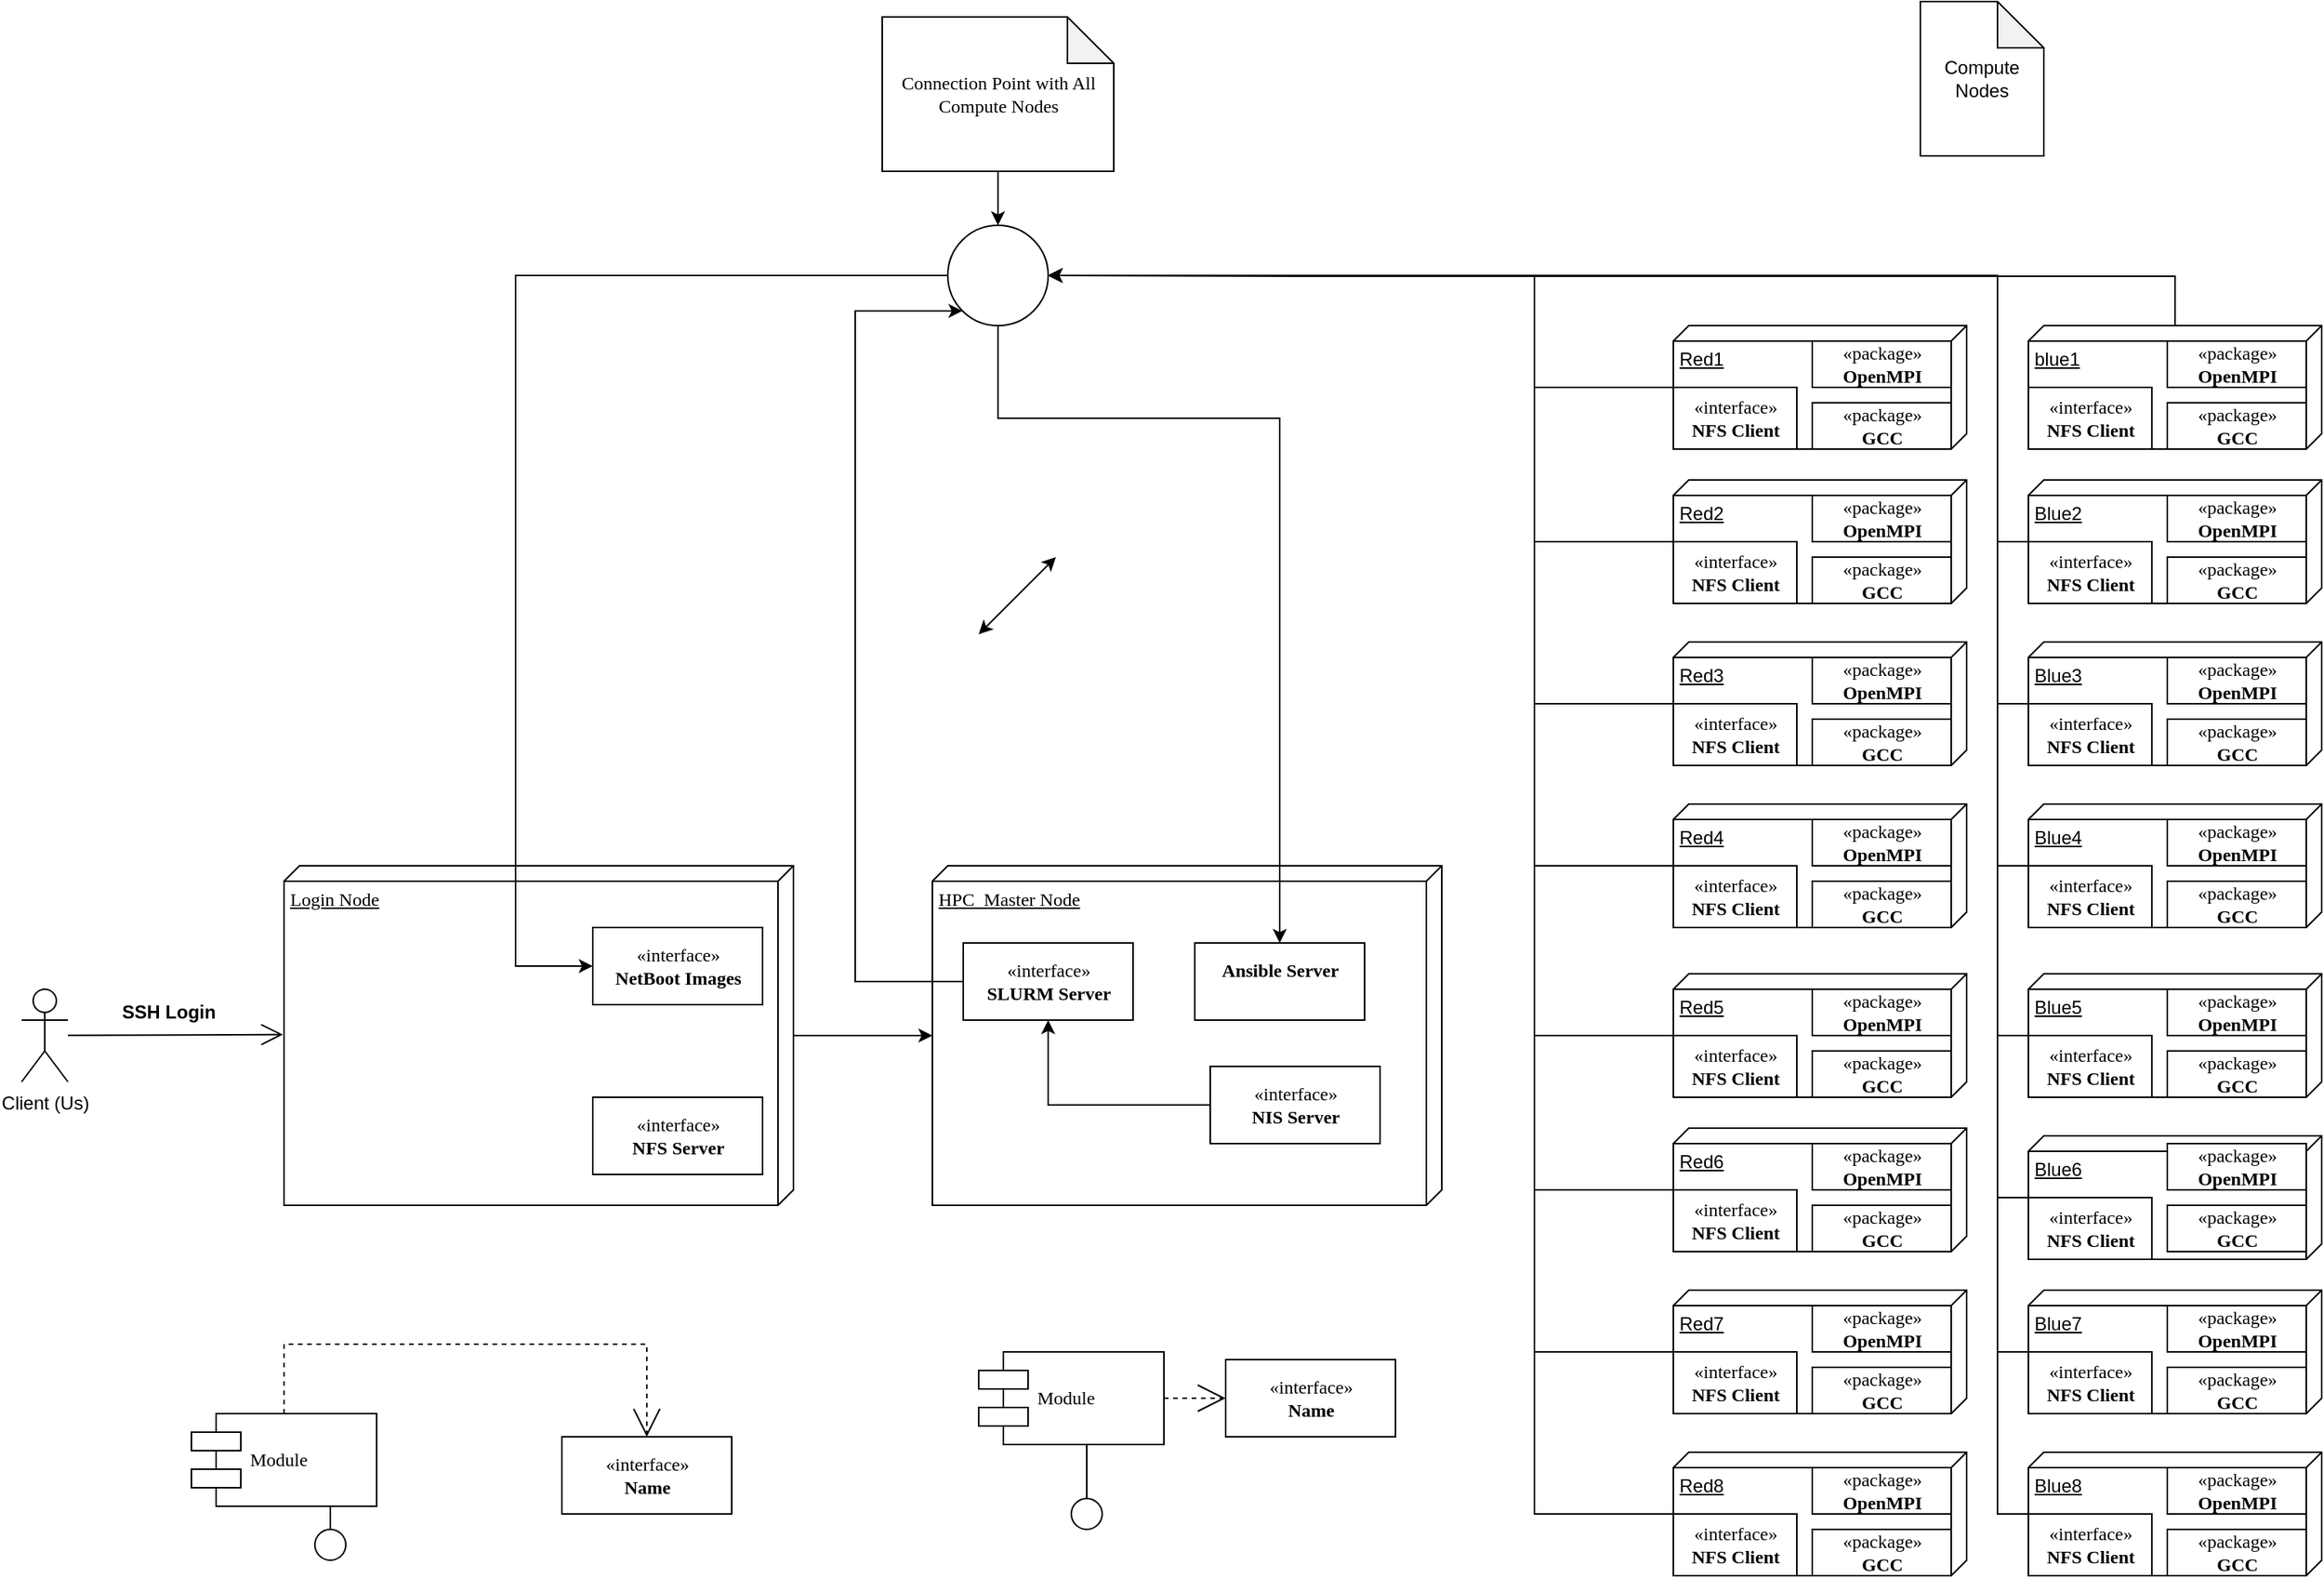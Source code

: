 <mxfile version="26.1.1">
  <diagram name="Page-1" id="5f0bae14-7c28-e335-631c-24af17079c00">
    <mxGraphModel dx="2563" dy="2012" grid="1" gridSize="10" guides="1" tooltips="1" connect="1" arrows="1" fold="1" page="1" pageScale="1" pageWidth="1100" pageHeight="850" background="none" math="0" shadow="0">
      <root>
        <mxCell id="0" />
        <mxCell id="1" parent="0" />
        <mxCell id="e2PQEoeL9oT5j41XfhCf-130" style="edgeStyle=orthogonalEdgeStyle;rounded=0;orthogonalLoop=1;jettySize=auto;html=1;fontFamily=Verdana;fontSize=12;fontColor=default;labelBackgroundColor=none;" edge="1" parent="1" source="39150e848f15840c-1" target="39150e848f15840c-2">
          <mxGeometry relative="1" as="geometry" />
        </mxCell>
        <mxCell id="39150e848f15840c-1" value="Login Node" style="verticalAlign=top;align=left;spacingTop=8;spacingLeft=2;spacingRight=12;shape=cube;size=10;direction=south;fontStyle=4;html=1;rounded=0;shadow=0;comic=0;labelBackgroundColor=none;strokeWidth=1;fontFamily=Verdana;fontSize=12" parent="1" vertex="1">
          <mxGeometry x="410" y="360" width="330" height="220" as="geometry" />
        </mxCell>
        <mxCell id="39150e848f15840c-2" value="HPC_Master Node" style="verticalAlign=top;align=left;spacingTop=8;spacingLeft=2;spacingRight=12;shape=cube;size=10;direction=south;fontStyle=4;html=1;rounded=0;shadow=0;comic=0;labelBackgroundColor=none;strokeWidth=1;fontFamily=Verdana;fontSize=12" parent="1" vertex="1">
          <mxGeometry x="830" y="360" width="330" height="220" as="geometry" />
        </mxCell>
        <mxCell id="39150e848f15840c-4" value="&amp;laquo;interface&amp;raquo;&lt;br&gt;&lt;b&gt;Name&lt;/b&gt;" style="html=1;rounded=0;shadow=0;comic=0;labelBackgroundColor=none;strokeWidth=1;fontFamily=Verdana;fontSize=12;align=center;" parent="1" vertex="1">
          <mxGeometry x="590" y="730" width="110" height="50" as="geometry" />
        </mxCell>
        <mxCell id="39150e848f15840c-5" value="Module" style="shape=component;align=left;spacingLeft=36;rounded=0;shadow=0;comic=0;labelBackgroundColor=none;strokeWidth=1;fontFamily=Verdana;fontSize=12;html=1;" parent="1" vertex="1">
          <mxGeometry x="350" y="715" width="120" height="60" as="geometry" />
        </mxCell>
        <mxCell id="39150e848f15840c-6" value="" style="ellipse;whiteSpace=wrap;html=1;rounded=0;shadow=0;comic=0;labelBackgroundColor=none;strokeWidth=1;fontFamily=Verdana;fontSize=12;align=center;" parent="1" vertex="1">
          <mxGeometry x="430" y="790" width="20" height="20" as="geometry" />
        </mxCell>
        <mxCell id="39150e848f15840c-7" value="Module" style="shape=component;align=left;spacingLeft=36;rounded=0;shadow=0;comic=0;labelBackgroundColor=none;strokeWidth=1;fontFamily=Verdana;fontSize=12;html=1;" parent="1" vertex="1">
          <mxGeometry x="860" y="675" width="120" height="60" as="geometry" />
        </mxCell>
        <mxCell id="39150e848f15840c-8" value="&amp;laquo;interface&amp;raquo;&lt;br&gt;&lt;b&gt;Name&lt;/b&gt;" style="html=1;rounded=0;shadow=0;comic=0;labelBackgroundColor=none;strokeWidth=1;fontFamily=Verdana;fontSize=12;align=center;" parent="1" vertex="1">
          <mxGeometry x="1020" y="680" width="110" height="50" as="geometry" />
        </mxCell>
        <mxCell id="39150e848f15840c-9" value="" style="ellipse;whiteSpace=wrap;html=1;rounded=0;shadow=0;comic=0;labelBackgroundColor=none;strokeWidth=1;fontFamily=Verdana;fontSize=12;align=center;" parent="1" vertex="1">
          <mxGeometry x="920" y="770" width="20" height="20" as="geometry" />
        </mxCell>
        <mxCell id="39150e848f15840c-13" style="edgeStyle=elbowEdgeStyle;rounded=0;html=1;labelBackgroundColor=none;startArrow=none;startFill=0;startSize=8;endArrow=none;endFill=0;endSize=16;fontFamily=Verdana;fontSize=12;" parent="1" source="39150e848f15840c-9" target="39150e848f15840c-7" edge="1">
          <mxGeometry relative="1" as="geometry" />
        </mxCell>
        <mxCell id="39150e848f15840c-14" style="edgeStyle=elbowEdgeStyle;rounded=0;html=1;labelBackgroundColor=none;startArrow=none;startFill=0;startSize=8;endArrow=none;endFill=0;endSize=16;fontFamily=Verdana;fontSize=12;" parent="1" source="39150e848f15840c-6" target="39150e848f15840c-5" edge="1">
          <mxGeometry relative="1" as="geometry" />
        </mxCell>
        <mxCell id="39150e848f15840c-15" style="edgeStyle=orthogonalEdgeStyle;rounded=0;html=1;labelBackgroundColor=none;startArrow=none;startFill=0;startSize=8;endArrow=open;endFill=0;endSize=16;fontFamily=Verdana;fontSize=12;dashed=1;" parent="1" source="39150e848f15840c-5" target="39150e848f15840c-4" edge="1">
          <mxGeometry relative="1" as="geometry">
            <Array as="points">
              <mxPoint x="410" y="670" />
              <mxPoint x="645" y="670" />
            </Array>
          </mxGeometry>
        </mxCell>
        <mxCell id="39150e848f15840c-16" style="edgeStyle=orthogonalEdgeStyle;rounded=0;html=1;dashed=1;labelBackgroundColor=none;startArrow=none;startFill=0;startSize=8;endArrow=open;endFill=0;endSize=16;fontFamily=Verdana;fontSize=12;" parent="1" source="39150e848f15840c-7" target="39150e848f15840c-8" edge="1">
          <mxGeometry relative="1" as="geometry" />
        </mxCell>
        <mxCell id="e2PQEoeL9oT5j41XfhCf-1" value="Client (Us)" style="shape=umlActor;verticalLabelPosition=bottom;verticalAlign=top;html=1;outlineConnect=0;" vertex="1" parent="1">
          <mxGeometry x="240" y="440" width="30" height="60" as="geometry" />
        </mxCell>
        <mxCell id="e2PQEoeL9oT5j41XfhCf-4" value="" style="endArrow=open;endFill=1;endSize=12;html=1;rounded=0;entryX=0.497;entryY=1.002;entryDx=0;entryDy=0;entryPerimeter=0;" edge="1" parent="1" source="e2PQEoeL9oT5j41XfhCf-1" target="39150e848f15840c-1">
          <mxGeometry width="160" relative="1" as="geometry">
            <mxPoint x="250" y="460" as="sourcePoint" />
            <mxPoint x="410" y="460" as="targetPoint" />
          </mxGeometry>
        </mxCell>
        <mxCell id="e2PQEoeL9oT5j41XfhCf-7" value="«interface»&lt;br&gt;&lt;b&gt;NFS Server&lt;/b&gt;" style="html=1;rounded=0;shadow=0;comic=0;labelBackgroundColor=none;strokeWidth=1;fontFamily=Verdana;fontSize=12;align=center;" vertex="1" parent="1">
          <mxGeometry x="610" y="510" width="110" height="50" as="geometry" />
        </mxCell>
        <mxCell id="e2PQEoeL9oT5j41XfhCf-9" value="&lt;b&gt;Ansible Server&lt;/b&gt;&lt;div&gt;&lt;br&gt;&lt;/div&gt;" style="html=1;rounded=0;shadow=0;comic=0;labelBackgroundColor=none;strokeWidth=1;fontFamily=Verdana;fontSize=12;align=center;" vertex="1" parent="1">
          <mxGeometry x="1000" y="410" width="110" height="50" as="geometry" />
        </mxCell>
        <mxCell id="e2PQEoeL9oT5j41XfhCf-132" style="edgeStyle=orthogonalEdgeStyle;rounded=0;orthogonalLoop=1;jettySize=auto;html=1;entryX=0;entryY=1;entryDx=0;entryDy=0;fontFamily=Verdana;fontSize=12;fontColor=default;labelBackgroundColor=none;" edge="1" parent="1" source="e2PQEoeL9oT5j41XfhCf-10" target="e2PQEoeL9oT5j41XfhCf-81">
          <mxGeometry relative="1" as="geometry">
            <Array as="points">
              <mxPoint x="780" y="435" />
              <mxPoint x="780" y="1" />
            </Array>
          </mxGeometry>
        </mxCell>
        <mxCell id="e2PQEoeL9oT5j41XfhCf-10" value="«interface»&lt;br&gt;&lt;b&gt;SLURM Server&lt;/b&gt;" style="html=1;rounded=0;shadow=0;comic=0;labelBackgroundColor=none;strokeWidth=1;fontFamily=Verdana;fontSize=12;align=center;" vertex="1" parent="1">
          <mxGeometry x="850" y="410" width="110" height="50" as="geometry" />
        </mxCell>
        <mxCell id="e2PQEoeL9oT5j41XfhCf-127" style="edgeStyle=orthogonalEdgeStyle;rounded=0;orthogonalLoop=1;jettySize=auto;html=1;fontFamily=Verdana;fontSize=12;fontColor=default;labelBackgroundColor=none;" edge="1" parent="1" source="e2PQEoeL9oT5j41XfhCf-11" target="e2PQEoeL9oT5j41XfhCf-10">
          <mxGeometry relative="1" as="geometry" />
        </mxCell>
        <mxCell id="e2PQEoeL9oT5j41XfhCf-11" value="«interface»&lt;br&gt;&lt;b&gt;NIS Server&lt;/b&gt;" style="html=1;rounded=0;shadow=0;comic=0;labelBackgroundColor=none;strokeWidth=1;fontFamily=Verdana;fontSize=12;align=center;" vertex="1" parent="1">
          <mxGeometry x="1010" y="490" width="110" height="50" as="geometry" />
        </mxCell>
        <mxCell id="e2PQEoeL9oT5j41XfhCf-15" value="«interface»&lt;br&gt;&lt;b&gt;NetBoot Images&lt;/b&gt;" style="html=1;rounded=0;shadow=0;comic=0;labelBackgroundColor=none;strokeWidth=1;fontFamily=Verdana;fontSize=12;align=center;" vertex="1" parent="1">
          <mxGeometry x="610" y="400" width="110" height="50" as="geometry" />
        </mxCell>
        <mxCell id="e2PQEoeL9oT5j41XfhCf-93" style="edgeStyle=orthogonalEdgeStyle;rounded=0;orthogonalLoop=1;jettySize=auto;html=1;entryX=1;entryY=0.5;entryDx=0;entryDy=0;fontFamily=Verdana;fontSize=12;fontColor=default;labelBackgroundColor=none;" edge="1" parent="1" source="e2PQEoeL9oT5j41XfhCf-16" target="e2PQEoeL9oT5j41XfhCf-81">
          <mxGeometry relative="1" as="geometry">
            <Array as="points">
              <mxPoint x="1220" y="50" />
              <mxPoint x="1220" y="-22" />
            </Array>
          </mxGeometry>
        </mxCell>
        <mxCell id="e2PQEoeL9oT5j41XfhCf-16" value="Red1&lt;div&gt;&lt;br&gt;&lt;/div&gt;" style="verticalAlign=top;align=left;spacingTop=8;spacingLeft=2;spacingRight=12;shape=cube;size=10;direction=south;fontStyle=4;html=1;whiteSpace=wrap;" vertex="1" parent="1">
          <mxGeometry x="1310" y="10" width="190" height="80" as="geometry" />
        </mxCell>
        <mxCell id="e2PQEoeL9oT5j41XfhCf-94" style="edgeStyle=orthogonalEdgeStyle;rounded=0;orthogonalLoop=1;jettySize=auto;html=1;entryX=1;entryY=0.5;entryDx=0;entryDy=0;fontFamily=Verdana;fontSize=12;fontColor=default;labelBackgroundColor=none;" edge="1" parent="1" source="e2PQEoeL9oT5j41XfhCf-17" target="e2PQEoeL9oT5j41XfhCf-81">
          <mxGeometry relative="1" as="geometry">
            <Array as="points">
              <mxPoint x="1220" y="150" />
              <mxPoint x="1220" y="-22" />
            </Array>
          </mxGeometry>
        </mxCell>
        <mxCell id="e2PQEoeL9oT5j41XfhCf-17" value="Red2&lt;div&gt;&lt;div&gt;&lt;br&gt;&lt;/div&gt;&lt;/div&gt;" style="verticalAlign=top;align=left;spacingTop=8;spacingLeft=2;spacingRight=12;shape=cube;size=10;direction=south;fontStyle=4;html=1;whiteSpace=wrap;" vertex="1" parent="1">
          <mxGeometry x="1310" y="110" width="190" height="80" as="geometry" />
        </mxCell>
        <mxCell id="e2PQEoeL9oT5j41XfhCf-95" style="edgeStyle=orthogonalEdgeStyle;rounded=0;orthogonalLoop=1;jettySize=auto;html=1;entryX=1;entryY=0.5;entryDx=0;entryDy=0;fontFamily=Verdana;fontSize=12;fontColor=default;labelBackgroundColor=none;" edge="1" parent="1" source="e2PQEoeL9oT5j41XfhCf-18" target="e2PQEoeL9oT5j41XfhCf-81">
          <mxGeometry relative="1" as="geometry">
            <Array as="points">
              <mxPoint x="1220" y="255" />
              <mxPoint x="1220" y="-22" />
            </Array>
          </mxGeometry>
        </mxCell>
        <mxCell id="e2PQEoeL9oT5j41XfhCf-18" value="Red3" style="verticalAlign=top;align=left;spacingTop=8;spacingLeft=2;spacingRight=12;shape=cube;size=10;direction=south;fontStyle=4;html=1;whiteSpace=wrap;" vertex="1" parent="1">
          <mxGeometry x="1310" y="215" width="190" height="80" as="geometry" />
        </mxCell>
        <mxCell id="e2PQEoeL9oT5j41XfhCf-96" style="edgeStyle=orthogonalEdgeStyle;rounded=0;orthogonalLoop=1;jettySize=auto;html=1;entryX=1;entryY=0.5;entryDx=0;entryDy=0;fontFamily=Verdana;fontSize=12;fontColor=default;labelBackgroundColor=none;" edge="1" parent="1" source="e2PQEoeL9oT5j41XfhCf-19" target="e2PQEoeL9oT5j41XfhCf-81">
          <mxGeometry relative="1" as="geometry">
            <Array as="points">
              <mxPoint x="1220" y="360" />
              <mxPoint x="1220" y="-22" />
            </Array>
          </mxGeometry>
        </mxCell>
        <mxCell id="e2PQEoeL9oT5j41XfhCf-19" value="Red4&lt;div&gt;&lt;br&gt;&lt;/div&gt;" style="verticalAlign=top;align=left;spacingTop=8;spacingLeft=2;spacingRight=12;shape=cube;size=10;direction=south;fontStyle=4;html=1;whiteSpace=wrap;" vertex="1" parent="1">
          <mxGeometry x="1310" y="320" width="190" height="80" as="geometry" />
        </mxCell>
        <mxCell id="e2PQEoeL9oT5j41XfhCf-97" style="edgeStyle=orthogonalEdgeStyle;rounded=0;orthogonalLoop=1;jettySize=auto;html=1;entryX=1;entryY=0.5;entryDx=0;entryDy=0;fontFamily=Verdana;fontSize=12;fontColor=default;labelBackgroundColor=none;" edge="1" parent="1" source="e2PQEoeL9oT5j41XfhCf-20" target="e2PQEoeL9oT5j41XfhCf-81">
          <mxGeometry relative="1" as="geometry">
            <Array as="points">
              <mxPoint x="1220" y="470" />
              <mxPoint x="1220" y="-22" />
            </Array>
          </mxGeometry>
        </mxCell>
        <mxCell id="e2PQEoeL9oT5j41XfhCf-20" value="Red5&lt;div&gt;&lt;br&gt;&lt;/div&gt;" style="verticalAlign=top;align=left;spacingTop=8;spacingLeft=2;spacingRight=12;shape=cube;size=10;direction=south;fontStyle=4;html=1;whiteSpace=wrap;" vertex="1" parent="1">
          <mxGeometry x="1310" y="430" width="190" height="80" as="geometry" />
        </mxCell>
        <mxCell id="e2PQEoeL9oT5j41XfhCf-98" style="edgeStyle=orthogonalEdgeStyle;rounded=0;orthogonalLoop=1;jettySize=auto;html=1;entryX=1;entryY=0.5;entryDx=0;entryDy=0;fontFamily=Verdana;fontSize=12;fontColor=default;labelBackgroundColor=none;" edge="1" parent="1" source="e2PQEoeL9oT5j41XfhCf-21" target="e2PQEoeL9oT5j41XfhCf-81">
          <mxGeometry relative="1" as="geometry">
            <Array as="points">
              <mxPoint x="1220" y="570" />
              <mxPoint x="1220" y="-22" />
            </Array>
          </mxGeometry>
        </mxCell>
        <mxCell id="e2PQEoeL9oT5j41XfhCf-21" value="Red6&lt;span style=&quot;color: rgba(0, 0, 0, 0); font-family: monospace; font-size: 0px; text-wrap-mode: nowrap;&quot;&gt;%3CmxGraphModel%3E%3Croot%3E%3CmxCell%20id%3D%220%22%2F%3E%3CmxCell%20id%3D%221%22%20parent%3D%220%22%2F%3E%3CmxCell%20id%3D%222%22%20value%3D%22Red5%26lt%3Bdiv%26gt%3B%26lt%3Bbr%26gt%3B%26lt%3B%2Fdiv%26gt%3B%22%20style%3D%22verticalAlign%3Dtop%3Balign%3Dleft%3BspacingTop%3D8%3BspacingLeft%3D2%3BspacingRight%3D12%3Bshape%3Dcube%3Bsize%3D10%3Bdirection%3Dsouth%3BfontStyle%3D4%3Bhtml%3D1%3BwhiteSpace%3Dwrap%3B%22%20vertex%3D%221%22%20parent%3D%221%22%3E%3CmxGeometry%20x%3D%221310%22%20y%3D%22425%22%20width%3D%22190%22%20height%3D%2280%22%20as%3D%22geometry%22%2F%3E%3C%2FmxCell%3E%3C%2Froot%3E%3C%2FmxGraphModel%3E&lt;/span&gt;&lt;div&gt;&lt;br&gt;&lt;/div&gt;" style="verticalAlign=top;align=left;spacingTop=8;spacingLeft=2;spacingRight=12;shape=cube;size=10;direction=south;fontStyle=4;html=1;whiteSpace=wrap;" vertex="1" parent="1">
          <mxGeometry x="1310" y="530" width="190" height="80" as="geometry" />
        </mxCell>
        <mxCell id="e2PQEoeL9oT5j41XfhCf-99" style="edgeStyle=orthogonalEdgeStyle;rounded=0;orthogonalLoop=1;jettySize=auto;html=1;entryX=1;entryY=0.5;entryDx=0;entryDy=0;fontFamily=Verdana;fontSize=12;fontColor=default;labelBackgroundColor=none;" edge="1" parent="1" source="e2PQEoeL9oT5j41XfhCf-22" target="e2PQEoeL9oT5j41XfhCf-81">
          <mxGeometry relative="1" as="geometry">
            <Array as="points">
              <mxPoint x="1220" y="675" />
              <mxPoint x="1220" y="-22" />
            </Array>
          </mxGeometry>
        </mxCell>
        <mxCell id="e2PQEoeL9oT5j41XfhCf-22" value="Red7&lt;div&gt;&lt;br&gt;&lt;/div&gt;" style="verticalAlign=top;align=left;spacingTop=8;spacingLeft=2;spacingRight=12;shape=cube;size=10;direction=south;fontStyle=4;html=1;whiteSpace=wrap;" vertex="1" parent="1">
          <mxGeometry x="1310" y="635" width="190" height="80" as="geometry" />
        </mxCell>
        <mxCell id="e2PQEoeL9oT5j41XfhCf-100" style="edgeStyle=orthogonalEdgeStyle;rounded=0;orthogonalLoop=1;jettySize=auto;html=1;entryX=1;entryY=0.5;entryDx=0;entryDy=0;fontFamily=Verdana;fontSize=12;fontColor=default;labelBackgroundColor=none;" edge="1" parent="1" source="e2PQEoeL9oT5j41XfhCf-23" target="e2PQEoeL9oT5j41XfhCf-81">
          <mxGeometry relative="1" as="geometry">
            <Array as="points">
              <mxPoint x="1220" y="780" />
              <mxPoint x="1220" y="-22" />
            </Array>
          </mxGeometry>
        </mxCell>
        <mxCell id="e2PQEoeL9oT5j41XfhCf-23" value="Red8&lt;div&gt;&lt;br&gt;&lt;/div&gt;" style="verticalAlign=top;align=left;spacingTop=8;spacingLeft=2;spacingRight=12;shape=cube;size=10;direction=south;fontStyle=4;html=1;whiteSpace=wrap;" vertex="1" parent="1">
          <mxGeometry x="1310" y="740" width="190" height="80" as="geometry" />
        </mxCell>
        <mxCell id="e2PQEoeL9oT5j41XfhCf-105" style="edgeStyle=orthogonalEdgeStyle;rounded=0;orthogonalLoop=1;jettySize=auto;html=1;entryX=1;entryY=0.5;entryDx=0;entryDy=0;fontFamily=Verdana;fontSize=12;fontColor=default;labelBackgroundColor=none;" edge="1" parent="1" source="e2PQEoeL9oT5j41XfhCf-24" target="e2PQEoeL9oT5j41XfhCf-81">
          <mxGeometry relative="1" as="geometry">
            <Array as="points">
              <mxPoint x="1635" y="-22" />
              <mxPoint x="1065" y="-22" />
            </Array>
          </mxGeometry>
        </mxCell>
        <mxCell id="e2PQEoeL9oT5j41XfhCf-24" value="&lt;div&gt;blue1&lt;/div&gt;" style="verticalAlign=top;align=left;spacingTop=8;spacingLeft=2;spacingRight=12;shape=cube;size=10;direction=south;fontStyle=4;html=1;whiteSpace=wrap;" vertex="1" parent="1">
          <mxGeometry x="1540" y="10" width="190" height="80" as="geometry" />
        </mxCell>
        <mxCell id="e2PQEoeL9oT5j41XfhCf-104" style="edgeStyle=orthogonalEdgeStyle;rounded=0;orthogonalLoop=1;jettySize=auto;html=1;entryX=1;entryY=0.5;entryDx=0;entryDy=0;fontFamily=Verdana;fontSize=12;fontColor=default;labelBackgroundColor=none;" edge="1" parent="1" source="e2PQEoeL9oT5j41XfhCf-25" target="e2PQEoeL9oT5j41XfhCf-81">
          <mxGeometry relative="1" as="geometry">
            <Array as="points">
              <mxPoint x="1520" y="150" />
              <mxPoint x="1520" y="-22" />
            </Array>
          </mxGeometry>
        </mxCell>
        <mxCell id="e2PQEoeL9oT5j41XfhCf-25" value="Blue2" style="verticalAlign=top;align=left;spacingTop=8;spacingLeft=2;spacingRight=12;shape=cube;size=10;direction=south;fontStyle=4;html=1;whiteSpace=wrap;" vertex="1" parent="1">
          <mxGeometry x="1540" y="110" width="190" height="80" as="geometry" />
        </mxCell>
        <mxCell id="e2PQEoeL9oT5j41XfhCf-106" style="edgeStyle=orthogonalEdgeStyle;rounded=0;orthogonalLoop=1;jettySize=auto;html=1;entryX=1;entryY=0.5;entryDx=0;entryDy=0;fontFamily=Verdana;fontSize=12;fontColor=default;labelBackgroundColor=none;" edge="1" parent="1" source="e2PQEoeL9oT5j41XfhCf-26" target="e2PQEoeL9oT5j41XfhCf-81">
          <mxGeometry relative="1" as="geometry">
            <Array as="points">
              <mxPoint x="1520" y="255" />
              <mxPoint x="1520" y="-22" />
            </Array>
          </mxGeometry>
        </mxCell>
        <mxCell id="e2PQEoeL9oT5j41XfhCf-26" value="Blue3" style="verticalAlign=top;align=left;spacingTop=8;spacingLeft=2;spacingRight=12;shape=cube;size=10;direction=south;fontStyle=4;html=1;whiteSpace=wrap;" vertex="1" parent="1">
          <mxGeometry x="1540" y="215" width="190" height="80" as="geometry" />
        </mxCell>
        <mxCell id="e2PQEoeL9oT5j41XfhCf-107" style="edgeStyle=orthogonalEdgeStyle;rounded=0;orthogonalLoop=1;jettySize=auto;html=1;entryX=1;entryY=0.5;entryDx=0;entryDy=0;fontFamily=Verdana;fontSize=12;fontColor=default;labelBackgroundColor=none;" edge="1" parent="1" source="e2PQEoeL9oT5j41XfhCf-27" target="e2PQEoeL9oT5j41XfhCf-81">
          <mxGeometry relative="1" as="geometry">
            <Array as="points">
              <mxPoint x="1520" y="360" />
              <mxPoint x="1520" y="-22" />
            </Array>
          </mxGeometry>
        </mxCell>
        <mxCell id="e2PQEoeL9oT5j41XfhCf-27" value="&lt;div&gt;Blue4&lt;/div&gt;" style="verticalAlign=top;align=left;spacingTop=8;spacingLeft=2;spacingRight=12;shape=cube;size=10;direction=south;fontStyle=4;html=1;whiteSpace=wrap;" vertex="1" parent="1">
          <mxGeometry x="1540" y="320" width="190" height="80" as="geometry" />
        </mxCell>
        <mxCell id="e2PQEoeL9oT5j41XfhCf-108" style="edgeStyle=orthogonalEdgeStyle;rounded=0;orthogonalLoop=1;jettySize=auto;html=1;entryX=1;entryY=0.5;entryDx=0;entryDy=0;fontFamily=Verdana;fontSize=12;fontColor=default;labelBackgroundColor=none;" edge="1" parent="1" source="e2PQEoeL9oT5j41XfhCf-28" target="e2PQEoeL9oT5j41XfhCf-81">
          <mxGeometry relative="1" as="geometry">
            <Array as="points">
              <mxPoint x="1520" y="470" />
              <mxPoint x="1520" y="-22" />
            </Array>
          </mxGeometry>
        </mxCell>
        <mxCell id="e2PQEoeL9oT5j41XfhCf-28" value="&lt;div&gt;Blue5&lt;/div&gt;" style="verticalAlign=top;align=left;spacingTop=8;spacingLeft=2;spacingRight=12;shape=cube;size=10;direction=south;fontStyle=4;html=1;whiteSpace=wrap;" vertex="1" parent="1">
          <mxGeometry x="1540" y="430" width="190" height="80" as="geometry" />
        </mxCell>
        <mxCell id="e2PQEoeL9oT5j41XfhCf-109" style="edgeStyle=orthogonalEdgeStyle;rounded=0;orthogonalLoop=1;jettySize=auto;html=1;entryX=1;entryY=0.5;entryDx=0;entryDy=0;fontFamily=Verdana;fontSize=12;fontColor=default;labelBackgroundColor=none;" edge="1" parent="1" source="e2PQEoeL9oT5j41XfhCf-29" target="e2PQEoeL9oT5j41XfhCf-81">
          <mxGeometry relative="1" as="geometry">
            <Array as="points">
              <mxPoint x="1520" y="575" />
              <mxPoint x="1520" y="-22" />
            </Array>
          </mxGeometry>
        </mxCell>
        <mxCell id="e2PQEoeL9oT5j41XfhCf-29" value="&lt;div&gt;Blue6&lt;/div&gt;" style="verticalAlign=top;align=left;spacingTop=8;spacingLeft=2;spacingRight=12;shape=cube;size=10;direction=south;fontStyle=4;html=1;whiteSpace=wrap;" vertex="1" parent="1">
          <mxGeometry x="1540" y="535" width="190" height="80" as="geometry" />
        </mxCell>
        <mxCell id="e2PQEoeL9oT5j41XfhCf-110" style="edgeStyle=orthogonalEdgeStyle;rounded=0;orthogonalLoop=1;jettySize=auto;html=1;entryX=1;entryY=0.5;entryDx=0;entryDy=0;fontFamily=Verdana;fontSize=12;fontColor=default;labelBackgroundColor=none;" edge="1" parent="1" source="e2PQEoeL9oT5j41XfhCf-30" target="e2PQEoeL9oT5j41XfhCf-81">
          <mxGeometry relative="1" as="geometry">
            <Array as="points">
              <mxPoint x="1520" y="675" />
              <mxPoint x="1520" y="-22" />
            </Array>
          </mxGeometry>
        </mxCell>
        <mxCell id="e2PQEoeL9oT5j41XfhCf-30" value="&lt;div&gt;Blue7&lt;/div&gt;" style="verticalAlign=top;align=left;spacingTop=8;spacingLeft=2;spacingRight=12;shape=cube;size=10;direction=south;fontStyle=4;html=1;whiteSpace=wrap;" vertex="1" parent="1">
          <mxGeometry x="1540" y="635" width="190" height="80" as="geometry" />
        </mxCell>
        <mxCell id="e2PQEoeL9oT5j41XfhCf-111" style="edgeStyle=orthogonalEdgeStyle;rounded=0;orthogonalLoop=1;jettySize=auto;html=1;entryX=1;entryY=0.5;entryDx=0;entryDy=0;fontFamily=Verdana;fontSize=12;fontColor=default;labelBackgroundColor=none;" edge="1" parent="1" source="e2PQEoeL9oT5j41XfhCf-31" target="e2PQEoeL9oT5j41XfhCf-81">
          <mxGeometry relative="1" as="geometry">
            <Array as="points">
              <mxPoint x="1520" y="780" />
              <mxPoint x="1520" y="-22" />
            </Array>
          </mxGeometry>
        </mxCell>
        <mxCell id="e2PQEoeL9oT5j41XfhCf-31" value="&lt;div&gt;Blue8&lt;/div&gt;" style="verticalAlign=top;align=left;spacingTop=8;spacingLeft=2;spacingRight=12;shape=cube;size=10;direction=south;fontStyle=4;html=1;whiteSpace=wrap;" vertex="1" parent="1">
          <mxGeometry x="1540" y="740" width="190" height="80" as="geometry" />
        </mxCell>
        <mxCell id="e2PQEoeL9oT5j41XfhCf-32" value="SSH Login" style="text;align=center;fontStyle=1;verticalAlign=middle;spacingLeft=3;spacingRight=3;strokeColor=none;rotatable=0;points=[[0,0.5],[1,0.5]];portConstraint=eastwest;html=1;" vertex="1" parent="1">
          <mxGeometry x="280" y="440" width="110" height="30" as="geometry" />
        </mxCell>
        <mxCell id="e2PQEoeL9oT5j41XfhCf-33" value="" style="group" vertex="1" connectable="0" parent="1">
          <mxGeometry x="1400" y="120" width="90" height="70" as="geometry" />
        </mxCell>
        <mxCell id="e2PQEoeL9oT5j41XfhCf-13" value="«package»&lt;br&gt;&lt;b&gt;OpenMPI&lt;/b&gt;" style="html=1;rounded=0;shadow=0;comic=0;labelBackgroundColor=none;strokeWidth=1;fontFamily=Verdana;fontSize=12;align=center;" vertex="1" parent="e2PQEoeL9oT5j41XfhCf-33">
          <mxGeometry width="90" height="30" as="geometry" />
        </mxCell>
        <mxCell id="e2PQEoeL9oT5j41XfhCf-14" value="«package»&lt;br&gt;&lt;b&gt;GCC&lt;/b&gt;" style="html=1;rounded=0;shadow=0;comic=0;labelBackgroundColor=none;strokeWidth=1;fontFamily=Verdana;fontSize=12;align=center;" vertex="1" parent="e2PQEoeL9oT5j41XfhCf-33">
          <mxGeometry y="40" width="90" height="30" as="geometry" />
        </mxCell>
        <mxCell id="e2PQEoeL9oT5j41XfhCf-35" value="" style="group" vertex="1" connectable="0" parent="1">
          <mxGeometry x="1400" y="20" width="90" height="70" as="geometry" />
        </mxCell>
        <mxCell id="e2PQEoeL9oT5j41XfhCf-36" value="«package»&lt;br&gt;&lt;b&gt;OpenMPI&lt;/b&gt;" style="html=1;rounded=0;shadow=0;comic=0;labelBackgroundColor=none;strokeWidth=1;fontFamily=Verdana;fontSize=12;align=center;" vertex="1" parent="e2PQEoeL9oT5j41XfhCf-35">
          <mxGeometry width="90" height="30" as="geometry" />
        </mxCell>
        <mxCell id="e2PQEoeL9oT5j41XfhCf-37" value="«package»&lt;br&gt;&lt;b&gt;GCC&lt;/b&gt;" style="html=1;rounded=0;shadow=0;comic=0;labelBackgroundColor=none;strokeWidth=1;fontFamily=Verdana;fontSize=12;align=center;" vertex="1" parent="e2PQEoeL9oT5j41XfhCf-35">
          <mxGeometry y="40" width="90" height="30" as="geometry" />
        </mxCell>
        <mxCell id="e2PQEoeL9oT5j41XfhCf-38" value="" style="group" vertex="1" connectable="0" parent="1">
          <mxGeometry x="1400" y="330" width="90" height="70" as="geometry" />
        </mxCell>
        <mxCell id="e2PQEoeL9oT5j41XfhCf-39" value="«package»&lt;br&gt;&lt;b&gt;OpenMPI&lt;/b&gt;" style="html=1;rounded=0;shadow=0;comic=0;labelBackgroundColor=none;strokeWidth=1;fontFamily=Verdana;fontSize=12;align=center;" vertex="1" parent="e2PQEoeL9oT5j41XfhCf-38">
          <mxGeometry width="90" height="30" as="geometry" />
        </mxCell>
        <mxCell id="e2PQEoeL9oT5j41XfhCf-40" value="«package»&lt;br&gt;&lt;b&gt;GCC&lt;/b&gt;" style="html=1;rounded=0;shadow=0;comic=0;labelBackgroundColor=none;strokeWidth=1;fontFamily=Verdana;fontSize=12;align=center;" vertex="1" parent="e2PQEoeL9oT5j41XfhCf-38">
          <mxGeometry y="40" width="90" height="30" as="geometry" />
        </mxCell>
        <mxCell id="e2PQEoeL9oT5j41XfhCf-41" value="" style="group" vertex="1" connectable="0" parent="1">
          <mxGeometry x="1400" y="225" width="90" height="70" as="geometry" />
        </mxCell>
        <mxCell id="e2PQEoeL9oT5j41XfhCf-42" value="«package»&lt;br&gt;&lt;b&gt;OpenMPI&lt;/b&gt;" style="html=1;rounded=0;shadow=0;comic=0;labelBackgroundColor=none;strokeWidth=1;fontFamily=Verdana;fontSize=12;align=center;" vertex="1" parent="e2PQEoeL9oT5j41XfhCf-41">
          <mxGeometry width="90" height="30" as="geometry" />
        </mxCell>
        <mxCell id="e2PQEoeL9oT5j41XfhCf-43" value="«package»&lt;br&gt;&lt;b&gt;GCC&lt;/b&gt;" style="html=1;rounded=0;shadow=0;comic=0;labelBackgroundColor=none;strokeWidth=1;fontFamily=Verdana;fontSize=12;align=center;" vertex="1" parent="e2PQEoeL9oT5j41XfhCf-41">
          <mxGeometry y="40" width="90" height="30" as="geometry" />
        </mxCell>
        <mxCell id="e2PQEoeL9oT5j41XfhCf-44" value="" style="group" vertex="1" connectable="0" parent="1">
          <mxGeometry x="1400" y="540" width="90" height="70" as="geometry" />
        </mxCell>
        <mxCell id="e2PQEoeL9oT5j41XfhCf-45" value="«package»&lt;br&gt;&lt;b&gt;OpenMPI&lt;/b&gt;" style="html=1;rounded=0;shadow=0;comic=0;labelBackgroundColor=none;strokeWidth=1;fontFamily=Verdana;fontSize=12;align=center;" vertex="1" parent="e2PQEoeL9oT5j41XfhCf-44">
          <mxGeometry width="90" height="30" as="geometry" />
        </mxCell>
        <mxCell id="e2PQEoeL9oT5j41XfhCf-46" value="«package»&lt;br&gt;&lt;b&gt;GCC&lt;/b&gt;" style="html=1;rounded=0;shadow=0;comic=0;labelBackgroundColor=none;strokeWidth=1;fontFamily=Verdana;fontSize=12;align=center;" vertex="1" parent="e2PQEoeL9oT5j41XfhCf-44">
          <mxGeometry y="40" width="90" height="30" as="geometry" />
        </mxCell>
        <mxCell id="e2PQEoeL9oT5j41XfhCf-47" value="" style="group" vertex="1" connectable="0" parent="1">
          <mxGeometry x="1400" y="440" width="90" height="70" as="geometry" />
        </mxCell>
        <mxCell id="e2PQEoeL9oT5j41XfhCf-48" value="«package»&lt;br&gt;&lt;b&gt;OpenMPI&lt;/b&gt;" style="html=1;rounded=0;shadow=0;comic=0;labelBackgroundColor=none;strokeWidth=1;fontFamily=Verdana;fontSize=12;align=center;" vertex="1" parent="e2PQEoeL9oT5j41XfhCf-47">
          <mxGeometry width="90" height="30" as="geometry" />
        </mxCell>
        <mxCell id="e2PQEoeL9oT5j41XfhCf-49" value="«package»&lt;br&gt;&lt;b&gt;GCC&lt;/b&gt;" style="html=1;rounded=0;shadow=0;comic=0;labelBackgroundColor=none;strokeWidth=1;fontFamily=Verdana;fontSize=12;align=center;" vertex="1" parent="e2PQEoeL9oT5j41XfhCf-47">
          <mxGeometry y="40" width="90" height="30" as="geometry" />
        </mxCell>
        <mxCell id="e2PQEoeL9oT5j41XfhCf-50" value="" style="group" vertex="1" connectable="0" parent="1">
          <mxGeometry x="1400" y="750" width="90" height="70" as="geometry" />
        </mxCell>
        <mxCell id="e2PQEoeL9oT5j41XfhCf-51" value="«package»&lt;br&gt;&lt;b&gt;OpenMPI&lt;/b&gt;" style="html=1;rounded=0;shadow=0;comic=0;labelBackgroundColor=none;strokeWidth=1;fontFamily=Verdana;fontSize=12;align=center;" vertex="1" parent="e2PQEoeL9oT5j41XfhCf-50">
          <mxGeometry width="90" height="30" as="geometry" />
        </mxCell>
        <mxCell id="e2PQEoeL9oT5j41XfhCf-52" value="«package»&lt;br&gt;&lt;b&gt;GCC&lt;/b&gt;" style="html=1;rounded=0;shadow=0;comic=0;labelBackgroundColor=none;strokeWidth=1;fontFamily=Verdana;fontSize=12;align=center;" vertex="1" parent="e2PQEoeL9oT5j41XfhCf-50">
          <mxGeometry y="40" width="90" height="30" as="geometry" />
        </mxCell>
        <mxCell id="e2PQEoeL9oT5j41XfhCf-53" value="" style="group" vertex="1" connectable="0" parent="1">
          <mxGeometry x="1400" y="645" width="90" height="70" as="geometry" />
        </mxCell>
        <mxCell id="e2PQEoeL9oT5j41XfhCf-54" value="«package»&lt;br&gt;&lt;b&gt;OpenMPI&lt;/b&gt;" style="html=1;rounded=0;shadow=0;comic=0;labelBackgroundColor=none;strokeWidth=1;fontFamily=Verdana;fontSize=12;align=center;" vertex="1" parent="e2PQEoeL9oT5j41XfhCf-53">
          <mxGeometry width="90" height="30" as="geometry" />
        </mxCell>
        <mxCell id="e2PQEoeL9oT5j41XfhCf-55" value="«package»&lt;br&gt;&lt;b&gt;GCC&lt;/b&gt;" style="html=1;rounded=0;shadow=0;comic=0;labelBackgroundColor=none;strokeWidth=1;fontFamily=Verdana;fontSize=12;align=center;" vertex="1" parent="e2PQEoeL9oT5j41XfhCf-53">
          <mxGeometry y="40" width="90" height="30" as="geometry" />
        </mxCell>
        <mxCell id="e2PQEoeL9oT5j41XfhCf-56" value="" style="group" vertex="1" connectable="0" parent="1">
          <mxGeometry x="1630" y="120" width="90" height="70" as="geometry" />
        </mxCell>
        <mxCell id="e2PQEoeL9oT5j41XfhCf-57" value="«package»&lt;br&gt;&lt;b&gt;OpenMPI&lt;/b&gt;" style="html=1;rounded=0;shadow=0;comic=0;labelBackgroundColor=none;strokeWidth=1;fontFamily=Verdana;fontSize=12;align=center;" vertex="1" parent="e2PQEoeL9oT5j41XfhCf-56">
          <mxGeometry width="90" height="30" as="geometry" />
        </mxCell>
        <mxCell id="e2PQEoeL9oT5j41XfhCf-58" value="«package»&lt;br&gt;&lt;b&gt;GCC&lt;/b&gt;" style="html=1;rounded=0;shadow=0;comic=0;labelBackgroundColor=none;strokeWidth=1;fontFamily=Verdana;fontSize=12;align=center;" vertex="1" parent="e2PQEoeL9oT5j41XfhCf-56">
          <mxGeometry y="40" width="90" height="30" as="geometry" />
        </mxCell>
        <mxCell id="e2PQEoeL9oT5j41XfhCf-59" value="" style="group" vertex="1" connectable="0" parent="1">
          <mxGeometry x="1630" y="20" width="90" height="70" as="geometry" />
        </mxCell>
        <mxCell id="e2PQEoeL9oT5j41XfhCf-60" value="«package»&lt;br&gt;&lt;b&gt;OpenMPI&lt;/b&gt;" style="html=1;rounded=0;shadow=0;comic=0;labelBackgroundColor=none;strokeWidth=1;fontFamily=Verdana;fontSize=12;align=center;" vertex="1" parent="e2PQEoeL9oT5j41XfhCf-59">
          <mxGeometry width="90" height="30" as="geometry" />
        </mxCell>
        <mxCell id="e2PQEoeL9oT5j41XfhCf-61" value="«package»&lt;br&gt;&lt;b&gt;GCC&lt;/b&gt;" style="html=1;rounded=0;shadow=0;comic=0;labelBackgroundColor=none;strokeWidth=1;fontFamily=Verdana;fontSize=12;align=center;" vertex="1" parent="e2PQEoeL9oT5j41XfhCf-59">
          <mxGeometry y="40" width="90" height="30" as="geometry" />
        </mxCell>
        <mxCell id="e2PQEoeL9oT5j41XfhCf-62" value="" style="group" vertex="1" connectable="0" parent="1">
          <mxGeometry x="1630" y="330" width="90" height="70" as="geometry" />
        </mxCell>
        <mxCell id="e2PQEoeL9oT5j41XfhCf-63" value="«package»&lt;br&gt;&lt;b&gt;OpenMPI&lt;/b&gt;" style="html=1;rounded=0;shadow=0;comic=0;labelBackgroundColor=none;strokeWidth=1;fontFamily=Verdana;fontSize=12;align=center;" vertex="1" parent="e2PQEoeL9oT5j41XfhCf-62">
          <mxGeometry width="90" height="30" as="geometry" />
        </mxCell>
        <mxCell id="e2PQEoeL9oT5j41XfhCf-64" value="«package»&lt;br&gt;&lt;b&gt;GCC&lt;/b&gt;" style="html=1;rounded=0;shadow=0;comic=0;labelBackgroundColor=none;strokeWidth=1;fontFamily=Verdana;fontSize=12;align=center;" vertex="1" parent="e2PQEoeL9oT5j41XfhCf-62">
          <mxGeometry y="40" width="90" height="30" as="geometry" />
        </mxCell>
        <mxCell id="e2PQEoeL9oT5j41XfhCf-65" value="" style="group" vertex="1" connectable="0" parent="1">
          <mxGeometry x="1630" y="225" width="90" height="70" as="geometry" />
        </mxCell>
        <mxCell id="e2PQEoeL9oT5j41XfhCf-66" value="«package»&lt;br&gt;&lt;b&gt;OpenMPI&lt;/b&gt;" style="html=1;rounded=0;shadow=0;comic=0;labelBackgroundColor=none;strokeWidth=1;fontFamily=Verdana;fontSize=12;align=center;" vertex="1" parent="e2PQEoeL9oT5j41XfhCf-65">
          <mxGeometry width="90" height="30" as="geometry" />
        </mxCell>
        <mxCell id="e2PQEoeL9oT5j41XfhCf-67" value="«package»&lt;br&gt;&lt;b&gt;GCC&lt;/b&gt;" style="html=1;rounded=0;shadow=0;comic=0;labelBackgroundColor=none;strokeWidth=1;fontFamily=Verdana;fontSize=12;align=center;" vertex="1" parent="e2PQEoeL9oT5j41XfhCf-65">
          <mxGeometry y="40" width="90" height="30" as="geometry" />
        </mxCell>
        <mxCell id="e2PQEoeL9oT5j41XfhCf-68" value="" style="group" vertex="1" connectable="0" parent="1">
          <mxGeometry x="1630" y="540" width="90" height="70" as="geometry" />
        </mxCell>
        <mxCell id="e2PQEoeL9oT5j41XfhCf-69" value="«package»&lt;br&gt;&lt;b&gt;OpenMPI&lt;/b&gt;" style="html=1;rounded=0;shadow=0;comic=0;labelBackgroundColor=none;strokeWidth=1;fontFamily=Verdana;fontSize=12;align=center;" vertex="1" parent="e2PQEoeL9oT5j41XfhCf-68">
          <mxGeometry width="90" height="30" as="geometry" />
        </mxCell>
        <mxCell id="e2PQEoeL9oT5j41XfhCf-70" value="«package»&lt;br&gt;&lt;b&gt;GCC&lt;/b&gt;" style="html=1;rounded=0;shadow=0;comic=0;labelBackgroundColor=none;strokeWidth=1;fontFamily=Verdana;fontSize=12;align=center;" vertex="1" parent="e2PQEoeL9oT5j41XfhCf-68">
          <mxGeometry y="40" width="90" height="30" as="geometry" />
        </mxCell>
        <mxCell id="e2PQEoeL9oT5j41XfhCf-71" value="" style="group" vertex="1" connectable="0" parent="1">
          <mxGeometry x="1630" y="440" width="90" height="70" as="geometry" />
        </mxCell>
        <mxCell id="e2PQEoeL9oT5j41XfhCf-72" value="«package»&lt;br&gt;&lt;b&gt;OpenMPI&lt;/b&gt;" style="html=1;rounded=0;shadow=0;comic=0;labelBackgroundColor=none;strokeWidth=1;fontFamily=Verdana;fontSize=12;align=center;" vertex="1" parent="e2PQEoeL9oT5j41XfhCf-71">
          <mxGeometry width="90" height="30" as="geometry" />
        </mxCell>
        <mxCell id="e2PQEoeL9oT5j41XfhCf-73" value="«package»&lt;br&gt;&lt;b&gt;GCC&lt;/b&gt;" style="html=1;rounded=0;shadow=0;comic=0;labelBackgroundColor=none;strokeWidth=1;fontFamily=Verdana;fontSize=12;align=center;" vertex="1" parent="e2PQEoeL9oT5j41XfhCf-71">
          <mxGeometry y="40" width="90" height="30" as="geometry" />
        </mxCell>
        <mxCell id="e2PQEoeL9oT5j41XfhCf-74" value="" style="group" vertex="1" connectable="0" parent="1">
          <mxGeometry x="1630" y="750" width="90" height="70" as="geometry" />
        </mxCell>
        <mxCell id="e2PQEoeL9oT5j41XfhCf-75" value="«package»&lt;br&gt;&lt;b&gt;OpenMPI&lt;/b&gt;" style="html=1;rounded=0;shadow=0;comic=0;labelBackgroundColor=none;strokeWidth=1;fontFamily=Verdana;fontSize=12;align=center;" vertex="1" parent="e2PQEoeL9oT5j41XfhCf-74">
          <mxGeometry width="90" height="30" as="geometry" />
        </mxCell>
        <mxCell id="e2PQEoeL9oT5j41XfhCf-76" value="«package»&lt;br&gt;&lt;b&gt;GCC&lt;/b&gt;" style="html=1;rounded=0;shadow=0;comic=0;labelBackgroundColor=none;strokeWidth=1;fontFamily=Verdana;fontSize=12;align=center;" vertex="1" parent="e2PQEoeL9oT5j41XfhCf-74">
          <mxGeometry y="40" width="90" height="30" as="geometry" />
        </mxCell>
        <mxCell id="e2PQEoeL9oT5j41XfhCf-77" value="" style="group" vertex="1" connectable="0" parent="1">
          <mxGeometry x="1630" y="645" width="90" height="70" as="geometry" />
        </mxCell>
        <mxCell id="e2PQEoeL9oT5j41XfhCf-78" value="«package»&lt;br&gt;&lt;b&gt;OpenMPI&lt;/b&gt;" style="html=1;rounded=0;shadow=0;comic=0;labelBackgroundColor=none;strokeWidth=1;fontFamily=Verdana;fontSize=12;align=center;" vertex="1" parent="e2PQEoeL9oT5j41XfhCf-77">
          <mxGeometry width="90" height="30" as="geometry" />
        </mxCell>
        <mxCell id="e2PQEoeL9oT5j41XfhCf-79" value="«package»&lt;br&gt;&lt;b&gt;GCC&lt;/b&gt;" style="html=1;rounded=0;shadow=0;comic=0;labelBackgroundColor=none;strokeWidth=1;fontFamily=Verdana;fontSize=12;align=center;" vertex="1" parent="e2PQEoeL9oT5j41XfhCf-77">
          <mxGeometry y="40" width="90" height="30" as="geometry" />
        </mxCell>
        <mxCell id="e2PQEoeL9oT5j41XfhCf-80" value="Compute Nodes" style="shape=note;whiteSpace=wrap;html=1;backgroundOutline=1;darkOpacity=0.05;" vertex="1" parent="1">
          <mxGeometry x="1470" y="-200" width="80" height="100" as="geometry" />
        </mxCell>
        <mxCell id="e2PQEoeL9oT5j41XfhCf-101" style="edgeStyle=orthogonalEdgeStyle;rounded=0;orthogonalLoop=1;jettySize=auto;html=1;fontFamily=Verdana;fontSize=12;fontColor=default;labelBackgroundColor=none;" edge="1" parent="1" source="e2PQEoeL9oT5j41XfhCf-81" target="e2PQEoeL9oT5j41XfhCf-15">
          <mxGeometry relative="1" as="geometry">
            <Array as="points">
              <mxPoint x="560" y="425" />
            </Array>
          </mxGeometry>
        </mxCell>
        <mxCell id="e2PQEoeL9oT5j41XfhCf-131" style="edgeStyle=orthogonalEdgeStyle;rounded=0;orthogonalLoop=1;jettySize=auto;html=1;fontFamily=Verdana;fontSize=12;fontColor=default;labelBackgroundColor=none;exitX=0.5;exitY=1;exitDx=0;exitDy=0;" edge="1" parent="1" source="e2PQEoeL9oT5j41XfhCf-81" target="e2PQEoeL9oT5j41XfhCf-9">
          <mxGeometry relative="1" as="geometry">
            <Array as="points">
              <mxPoint x="873" y="70" />
              <mxPoint x="1055" y="70" />
            </Array>
          </mxGeometry>
        </mxCell>
        <mxCell id="e2PQEoeL9oT5j41XfhCf-81" value="" style="ellipse;whiteSpace=wrap;html=1;rounded=0;shadow=0;comic=0;labelBackgroundColor=none;strokeWidth=1;fontFamily=Verdana;fontSize=12;align=center;" vertex="1" parent="1">
          <mxGeometry x="840" y="-55" width="65" height="65" as="geometry" />
        </mxCell>
        <mxCell id="e2PQEoeL9oT5j41XfhCf-8" value="«interface»&lt;br&gt;&lt;b&gt;NFS Client&lt;/b&gt;" style="html=1;rounded=0;shadow=0;comic=0;labelBackgroundColor=none;strokeWidth=1;fontFamily=Verdana;fontSize=12;align=center;" vertex="1" parent="1">
          <mxGeometry x="1310" y="50" width="80" height="40" as="geometry" />
        </mxCell>
        <mxCell id="e2PQEoeL9oT5j41XfhCf-112" value="«interface»&lt;br&gt;&lt;b&gt;NFS Client&lt;/b&gt;" style="html=1;rounded=0;shadow=0;comic=0;labelBackgroundColor=none;strokeWidth=1;fontFamily=Verdana;fontSize=12;align=center;" vertex="1" parent="1">
          <mxGeometry x="1310" y="150" width="80" height="40" as="geometry" />
        </mxCell>
        <mxCell id="e2PQEoeL9oT5j41XfhCf-113" value="«interface»&lt;br&gt;&lt;b&gt;NFS Client&lt;/b&gt;" style="html=1;rounded=0;shadow=0;comic=0;labelBackgroundColor=none;strokeWidth=1;fontFamily=Verdana;fontSize=12;align=center;" vertex="1" parent="1">
          <mxGeometry x="1310" y="255" width="80" height="40" as="geometry" />
        </mxCell>
        <mxCell id="e2PQEoeL9oT5j41XfhCf-114" value="«interface»&lt;br&gt;&lt;b&gt;NFS Client&lt;/b&gt;" style="html=1;rounded=0;shadow=0;comic=0;labelBackgroundColor=none;strokeWidth=1;fontFamily=Verdana;fontSize=12;align=center;" vertex="1" parent="1">
          <mxGeometry x="1310" y="360" width="80" height="40" as="geometry" />
        </mxCell>
        <mxCell id="e2PQEoeL9oT5j41XfhCf-115" value="«interface»&lt;br&gt;&lt;b&gt;NFS Client&lt;/b&gt;" style="html=1;rounded=0;shadow=0;comic=0;labelBackgroundColor=none;strokeWidth=1;fontFamily=Verdana;fontSize=12;align=center;" vertex="1" parent="1">
          <mxGeometry x="1310" y="470" width="80" height="40" as="geometry" />
        </mxCell>
        <mxCell id="e2PQEoeL9oT5j41XfhCf-116" value="«interface»&lt;br&gt;&lt;b&gt;NFS Client&lt;/b&gt;" style="html=1;rounded=0;shadow=0;comic=0;labelBackgroundColor=none;strokeWidth=1;fontFamily=Verdana;fontSize=12;align=center;" vertex="1" parent="1">
          <mxGeometry x="1310" y="570" width="80" height="40" as="geometry" />
        </mxCell>
        <mxCell id="e2PQEoeL9oT5j41XfhCf-117" value="«interface»&lt;br&gt;&lt;b&gt;NFS Client&lt;/b&gt;" style="html=1;rounded=0;shadow=0;comic=0;labelBackgroundColor=none;strokeWidth=1;fontFamily=Verdana;fontSize=12;align=center;" vertex="1" parent="1">
          <mxGeometry x="1310" y="675" width="80" height="40" as="geometry" />
        </mxCell>
        <mxCell id="e2PQEoeL9oT5j41XfhCf-118" value="«interface»&lt;br&gt;&lt;b&gt;NFS Client&lt;/b&gt;" style="html=1;rounded=0;shadow=0;comic=0;labelBackgroundColor=none;strokeWidth=1;fontFamily=Verdana;fontSize=12;align=center;" vertex="1" parent="1">
          <mxGeometry x="1310" y="780" width="80" height="40" as="geometry" />
        </mxCell>
        <mxCell id="e2PQEoeL9oT5j41XfhCf-119" value="«interface»&lt;br&gt;&lt;b&gt;NFS Client&lt;/b&gt;" style="html=1;rounded=0;shadow=0;comic=0;labelBackgroundColor=none;strokeWidth=1;fontFamily=Verdana;fontSize=12;align=center;" vertex="1" parent="1">
          <mxGeometry x="1540" y="50" width="80" height="40" as="geometry" />
        </mxCell>
        <mxCell id="e2PQEoeL9oT5j41XfhCf-120" value="«interface»&lt;br&gt;&lt;b&gt;NFS Client&lt;/b&gt;" style="html=1;rounded=0;shadow=0;comic=0;labelBackgroundColor=none;strokeWidth=1;fontFamily=Verdana;fontSize=12;align=center;" vertex="1" parent="1">
          <mxGeometry x="1540" y="150" width="80" height="40" as="geometry" />
        </mxCell>
        <mxCell id="e2PQEoeL9oT5j41XfhCf-121" value="«interface»&lt;br&gt;&lt;b&gt;NFS Client&lt;/b&gt;" style="html=1;rounded=0;shadow=0;comic=0;labelBackgroundColor=none;strokeWidth=1;fontFamily=Verdana;fontSize=12;align=center;" vertex="1" parent="1">
          <mxGeometry x="1540" y="255" width="80" height="40" as="geometry" />
        </mxCell>
        <mxCell id="e2PQEoeL9oT5j41XfhCf-122" value="«interface»&lt;br&gt;&lt;b&gt;NFS Client&lt;/b&gt;" style="html=1;rounded=0;shadow=0;comic=0;labelBackgroundColor=none;strokeWidth=1;fontFamily=Verdana;fontSize=12;align=center;" vertex="1" parent="1">
          <mxGeometry x="1540" y="360" width="80" height="40" as="geometry" />
        </mxCell>
        <mxCell id="e2PQEoeL9oT5j41XfhCf-123" value="«interface»&lt;br&gt;&lt;b&gt;NFS Client&lt;/b&gt;" style="html=1;rounded=0;shadow=0;comic=0;labelBackgroundColor=none;strokeWidth=1;fontFamily=Verdana;fontSize=12;align=center;" vertex="1" parent="1">
          <mxGeometry x="1540" y="470" width="80" height="40" as="geometry" />
        </mxCell>
        <mxCell id="e2PQEoeL9oT5j41XfhCf-124" value="«interface»&lt;br&gt;&lt;b&gt;NFS Client&lt;/b&gt;" style="html=1;rounded=0;shadow=0;comic=0;labelBackgroundColor=none;strokeWidth=1;fontFamily=Verdana;fontSize=12;align=center;" vertex="1" parent="1">
          <mxGeometry x="1540" y="575" width="80" height="40" as="geometry" />
        </mxCell>
        <mxCell id="e2PQEoeL9oT5j41XfhCf-125" value="«interface»&lt;br&gt;&lt;b&gt;NFS Client&lt;/b&gt;" style="html=1;rounded=0;shadow=0;comic=0;labelBackgroundColor=none;strokeWidth=1;fontFamily=Verdana;fontSize=12;align=center;" vertex="1" parent="1">
          <mxGeometry x="1540" y="675" width="80" height="40" as="geometry" />
        </mxCell>
        <mxCell id="e2PQEoeL9oT5j41XfhCf-126" value="«interface»&lt;br&gt;&lt;b&gt;NFS Client&lt;/b&gt;" style="html=1;rounded=0;shadow=0;comic=0;labelBackgroundColor=none;strokeWidth=1;fontFamily=Verdana;fontSize=12;align=center;" vertex="1" parent="1">
          <mxGeometry x="1540" y="780" width="80" height="40" as="geometry" />
        </mxCell>
        <mxCell id="e2PQEoeL9oT5j41XfhCf-134" style="edgeStyle=orthogonalEdgeStyle;rounded=0;orthogonalLoop=1;jettySize=auto;html=1;entryX=0.5;entryY=0;entryDx=0;entryDy=0;fontFamily=Verdana;fontSize=12;fontColor=default;labelBackgroundColor=none;" edge="1" parent="1" source="e2PQEoeL9oT5j41XfhCf-133" target="e2PQEoeL9oT5j41XfhCf-81">
          <mxGeometry relative="1" as="geometry" />
        </mxCell>
        <mxCell id="e2PQEoeL9oT5j41XfhCf-133" value="Connection Point with All Compute Nodes" style="shape=note;whiteSpace=wrap;html=1;backgroundOutline=1;darkOpacity=0.05;rounded=0;shadow=0;comic=0;strokeColor=default;strokeWidth=1;align=center;verticalAlign=middle;fontFamily=Verdana;fontSize=12;fontColor=default;labelBackgroundColor=none;fillColor=default;" vertex="1" parent="1">
          <mxGeometry x="797.5" y="-190" width="150" height="100" as="geometry" />
        </mxCell>
        <mxCell id="e2PQEoeL9oT5j41XfhCf-136" value="" style="endArrow=classic;startArrow=classic;html=1;rounded=0;fontFamily=Verdana;fontSize=12;fontColor=default;labelBackgroundColor=none;" edge="1" parent="1">
          <mxGeometry width="50" height="50" relative="1" as="geometry">
            <mxPoint x="860" y="210" as="sourcePoint" />
            <mxPoint x="910" y="160" as="targetPoint" />
          </mxGeometry>
        </mxCell>
      </root>
    </mxGraphModel>
  </diagram>
</mxfile>
